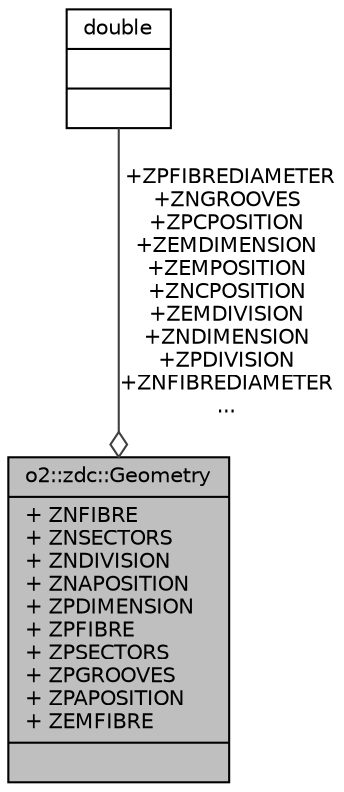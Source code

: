 digraph "o2::zdc::Geometry"
{
 // INTERACTIVE_SVG=YES
  bgcolor="transparent";
  edge [fontname="Helvetica",fontsize="10",labelfontname="Helvetica",labelfontsize="10"];
  node [fontname="Helvetica",fontsize="10",shape=record];
  Node1 [label="{o2::zdc::Geometry\n|+ ZNFIBRE\l+ ZNSECTORS\l+ ZNDIVISION\l+ ZNAPOSITION\l+ ZPDIMENSION\l+ ZPFIBRE\l+ ZPSECTORS\l+ ZPGROOVES\l+ ZPAPOSITION\l+ ZEMFIBRE\l|}",height=0.2,width=0.4,color="black", fillcolor="grey75", style="filled" fontcolor="black"];
  Node2 -> Node1 [color="grey25",fontsize="10",style="solid",label=" +ZPFIBREDIAMETER\n+ZNGROOVES\n+ZPCPOSITION\n+ZEMDIMENSION\n+ZEMPOSITION\n+ZNCPOSITION\n+ZEMDIVISION\n+ZNDIMENSION\n+ZPDIVISION\n+ZNFIBREDIAMETER\n..." ,arrowhead="odiamond",fontname="Helvetica"];
  Node2 [label="{double\n||}",height=0.2,width=0.4,color="black",URL="$df/de6/classdouble.html"];
}
